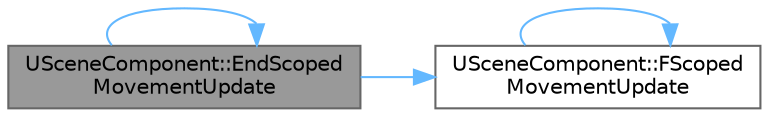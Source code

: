 digraph "USceneComponent::EndScopedMovementUpdate"
{
 // INTERACTIVE_SVG=YES
 // LATEX_PDF_SIZE
  bgcolor="transparent";
  edge [fontname=Helvetica,fontsize=10,labelfontname=Helvetica,labelfontsize=10];
  node [fontname=Helvetica,fontsize=10,shape=box,height=0.2,width=0.4];
  rankdir="LR";
  Node1 [id="Node000001",label="USceneComponent::EndScoped\lMovementUpdate",height=0.2,width=0.4,color="gray40", fillcolor="grey60", style="filled", fontcolor="black",tooltip=" "];
  Node1 -> Node1 [id="edge1_Node000001_Node000001",color="steelblue1",style="solid",tooltip=" "];
  Node1 -> Node2 [id="edge2_Node000001_Node000002",color="steelblue1",style="solid",tooltip=" "];
  Node2 [id="Node000002",label="USceneComponent::FScoped\lMovementUpdate",height=0.2,width=0.4,color="grey40", fillcolor="white", style="filled",URL="$d7/dde/classUSceneComponent.html#a11599a43e296e5736fb218ab3cc857ea",tooltip=" "];
  Node2 -> Node2 [id="edge3_Node000002_Node000002",color="steelblue1",style="solid",tooltip=" "];
}
